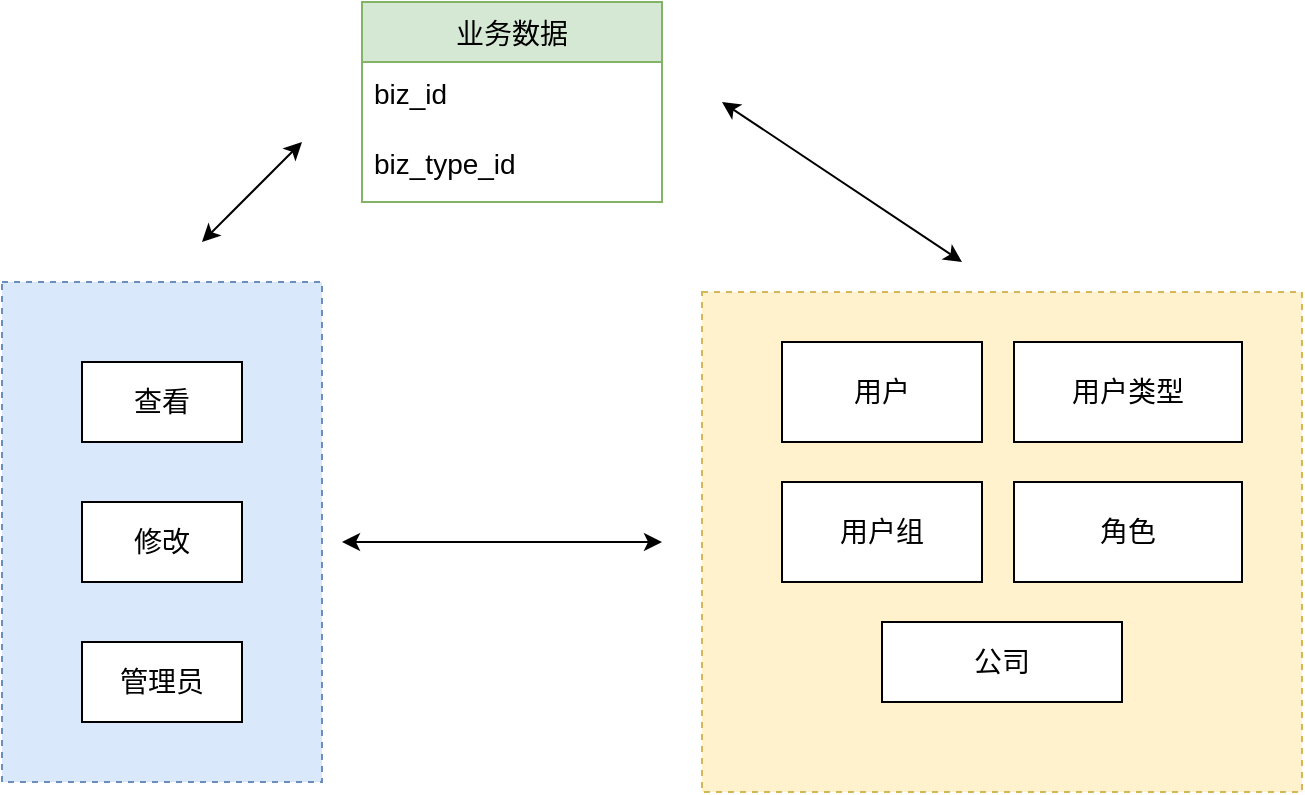 <mxfile version="17.1.1" type="github">
  <diagram id="QqqvXLT0Kv2bRMy47Pn9" name="Page-1">
    <mxGraphModel dx="1234" dy="741" grid="0" gridSize="10" guides="1" tooltips="1" connect="1" arrows="1" fold="1" page="1" pageScale="1" pageWidth="827" pageHeight="1169" math="0" shadow="0">
      <root>
        <mxCell id="0" />
        <mxCell id="1" parent="0" />
        <mxCell id="XyZ_b2aHkikrgPsKvw3E-36" style="edgeStyle=none;rounded=0;orthogonalLoop=1;jettySize=auto;html=1;fontSize=14;startArrow=classic;startFill=1;" edge="1" parent="1">
          <mxGeometry relative="1" as="geometry">
            <mxPoint x="260" y="290" as="targetPoint" />
            <mxPoint x="420" y="290" as="sourcePoint" />
          </mxGeometry>
        </mxCell>
        <mxCell id="XyZ_b2aHkikrgPsKvw3E-22" value="" style="rounded=0;whiteSpace=wrap;html=1;dashed=1;fontSize=14;fillColor=#fff2cc;strokeColor=#d6b656;" vertex="1" parent="1">
          <mxGeometry x="440" y="165" width="300" height="250" as="geometry" />
        </mxCell>
        <mxCell id="XyZ_b2aHkikrgPsKvw3E-20" value="" style="rounded=0;whiteSpace=wrap;html=1;fontSize=14;dashed=1;fillColor=#dae8fc;strokeColor=#6c8ebf;" vertex="1" parent="1">
          <mxGeometry x="90" y="160" width="160" height="250" as="geometry" />
        </mxCell>
        <mxCell id="XyZ_b2aHkikrgPsKvw3E-2" value="修改" style="rounded=0;whiteSpace=wrap;html=1;fontSize=14;" vertex="1" parent="1">
          <mxGeometry x="130" y="270" width="80" height="40" as="geometry" />
        </mxCell>
        <mxCell id="XyZ_b2aHkikrgPsKvw3E-4" value="用户" style="rounded=0;whiteSpace=wrap;html=1;fontSize=14;" vertex="1" parent="1">
          <mxGeometry x="480" y="190" width="100" height="50" as="geometry" />
        </mxCell>
        <mxCell id="XyZ_b2aHkikrgPsKvw3E-5" value="用户组" style="rounded=0;whiteSpace=wrap;html=1;fontSize=14;" vertex="1" parent="1">
          <mxGeometry x="480" y="260" width="100" height="50" as="geometry" />
        </mxCell>
        <mxCell id="XyZ_b2aHkikrgPsKvw3E-6" value="公司" style="rounded=0;whiteSpace=wrap;html=1;fontSize=14;" vertex="1" parent="1">
          <mxGeometry x="530" y="330" width="120" height="40" as="geometry" />
        </mxCell>
        <mxCell id="XyZ_b2aHkikrgPsKvw3E-7" value="用户类型" style="rounded=0;whiteSpace=wrap;html=1;fontSize=14;" vertex="1" parent="1">
          <mxGeometry x="596" y="190" width="114" height="50" as="geometry" />
        </mxCell>
        <mxCell id="XyZ_b2aHkikrgPsKvw3E-8" value="角色" style="rounded=0;whiteSpace=wrap;html=1;fontSize=14;" vertex="1" parent="1">
          <mxGeometry x="596" y="260" width="114" height="50" as="geometry" />
        </mxCell>
        <mxCell id="XyZ_b2aHkikrgPsKvw3E-11" value="管理员" style="rounded=0;whiteSpace=wrap;html=1;fontSize=14;" vertex="1" parent="1">
          <mxGeometry x="130" y="340" width="80" height="40" as="geometry" />
        </mxCell>
        <mxCell id="XyZ_b2aHkikrgPsKvw3E-12" value="查看" style="rounded=0;whiteSpace=wrap;html=1;fontSize=14;" vertex="1" parent="1">
          <mxGeometry x="130" y="200" width="80" height="40" as="geometry" />
        </mxCell>
        <mxCell id="XyZ_b2aHkikrgPsKvw3E-34" style="edgeStyle=none;rounded=0;orthogonalLoop=1;jettySize=auto;html=1;fontSize=14;startArrow=classic;startFill=1;" edge="1" parent="1">
          <mxGeometry relative="1" as="geometry">
            <mxPoint x="450" y="70" as="sourcePoint" />
            <mxPoint x="570" y="150" as="targetPoint" />
          </mxGeometry>
        </mxCell>
        <mxCell id="XyZ_b2aHkikrgPsKvw3E-35" style="edgeStyle=none;rounded=0;orthogonalLoop=1;jettySize=auto;html=1;fontSize=14;startArrow=classic;startFill=1;" edge="1" parent="1">
          <mxGeometry relative="1" as="geometry">
            <mxPoint x="240" y="90" as="sourcePoint" />
            <mxPoint x="190" y="140" as="targetPoint" />
          </mxGeometry>
        </mxCell>
        <mxCell id="XyZ_b2aHkikrgPsKvw3E-37" value="业务数据" style="swimlane;fontStyle=0;childLayout=stackLayout;horizontal=1;startSize=30;horizontalStack=0;resizeParent=1;resizeParentMax=0;resizeLast=0;collapsible=1;marginBottom=0;fontSize=14;fillColor=#d5e8d4;strokeColor=#82b366;" vertex="1" parent="1">
          <mxGeometry x="270" y="20" width="150" height="100" as="geometry" />
        </mxCell>
        <mxCell id="XyZ_b2aHkikrgPsKvw3E-39" value="biz_id" style="text;strokeColor=none;fillColor=none;align=left;verticalAlign=middle;spacingLeft=4;spacingRight=4;overflow=hidden;points=[[0,0.5],[1,0.5]];portConstraint=eastwest;rotatable=0;fontSize=14;" vertex="1" parent="XyZ_b2aHkikrgPsKvw3E-37">
          <mxGeometry y="30" width="150" height="30" as="geometry" />
        </mxCell>
        <mxCell id="XyZ_b2aHkikrgPsKvw3E-40" value="biz_type_id" style="text;strokeColor=none;fillColor=none;align=left;verticalAlign=middle;spacingLeft=4;spacingRight=4;overflow=hidden;points=[[0,0.5],[1,0.5]];portConstraint=eastwest;rotatable=0;fontSize=14;" vertex="1" parent="XyZ_b2aHkikrgPsKvw3E-37">
          <mxGeometry y="60" width="150" height="40" as="geometry" />
        </mxCell>
      </root>
    </mxGraphModel>
  </diagram>
</mxfile>
